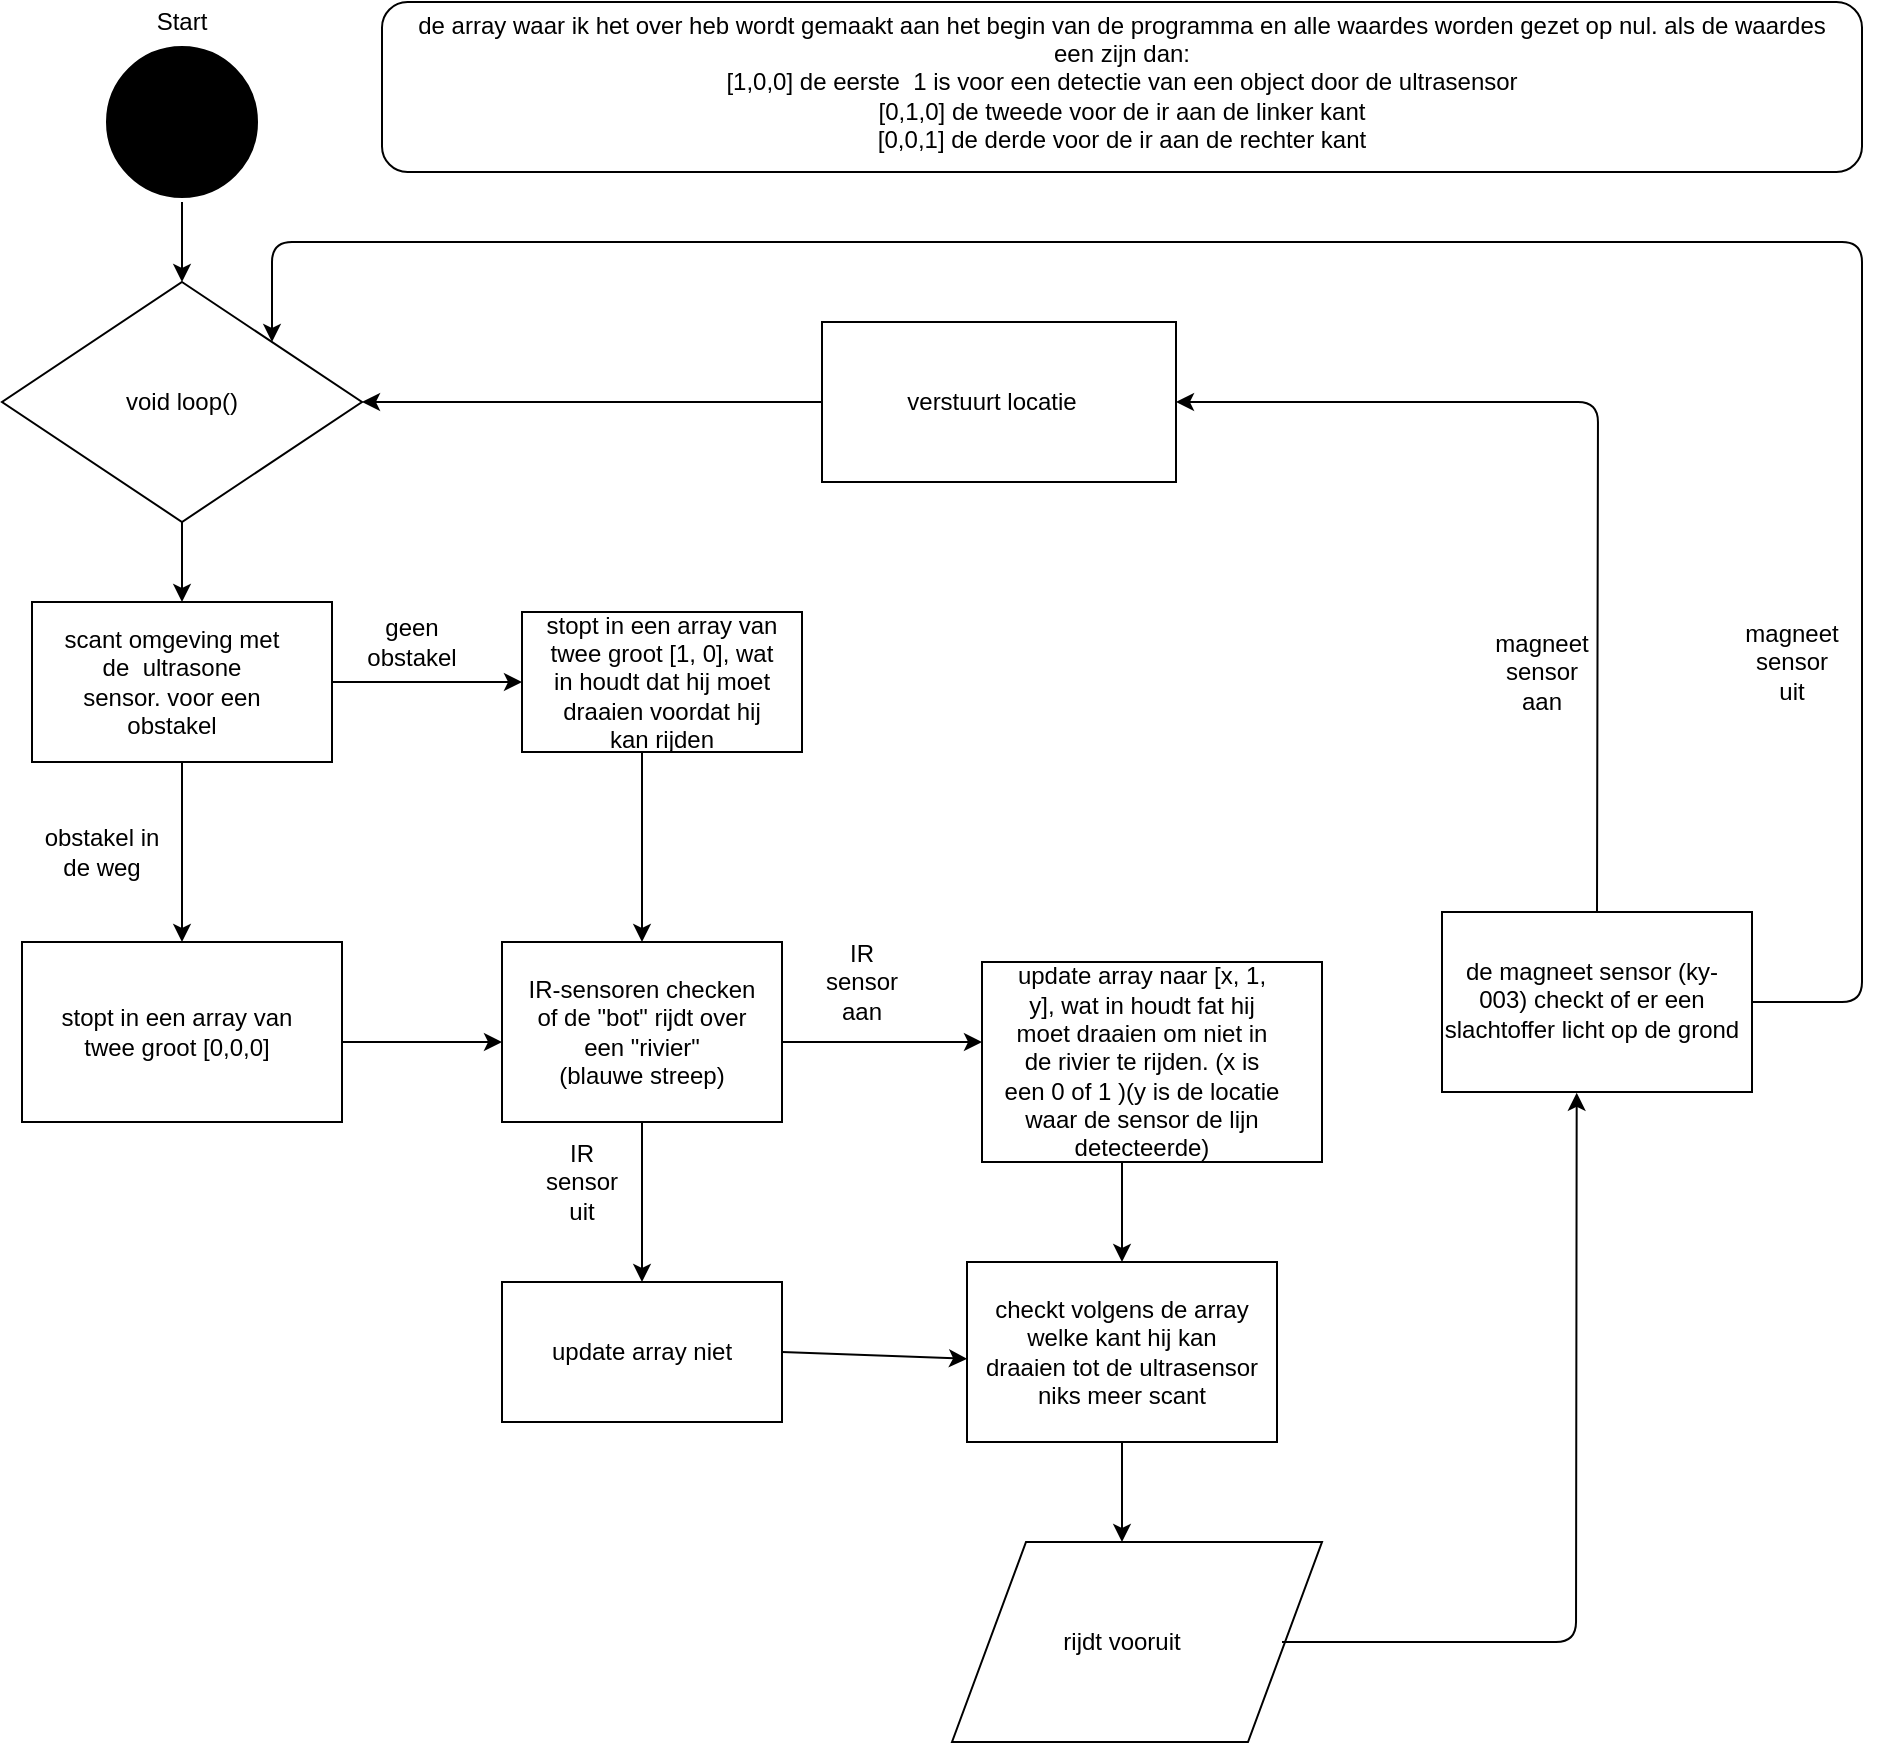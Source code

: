 <mxfile version="12.3.2" type="device" pages="1"><diagram id="A7_s60c7BUkVuhgphKgw" name="Page-1"><mxGraphModel dx="2091" dy="593" grid="1" gridSize="10" guides="1" tooltips="1" connect="1" arrows="1" fold="1" page="1" pageScale="1" pageWidth="827" pageHeight="1169" math="0" shadow="0"><root><mxCell id="0"/><mxCell id="1" parent="0"/><mxCell id="CUDDQpZJSzYY24JkD_cU-62" value="" style="shape=parallelogram;perimeter=parallelogramPerimeter;whiteSpace=wrap;html=1;strokeColor=#000000;strokeWidth=1;fillColor=#FFFFFF;" parent="1" vertex="1"><mxGeometry x="-335" y="790" width="185" height="100" as="geometry"/></mxCell><mxCell id="CUDDQpZJSzYY24JkD_cU-1" value="" style="ellipse;whiteSpace=wrap;html=1;aspect=fixed;fillColor=#000000;strokeColor=#FFFFFF;strokeWidth=4;" parent="1" vertex="1"><mxGeometry x="-760" y="40" width="80" height="80" as="geometry"/></mxCell><mxCell id="CUDDQpZJSzYY24JkD_cU-3" value="Start" style="text;html=1;strokeColor=none;fillColor=none;align=center;verticalAlign=middle;whiteSpace=wrap;rounded=0;" parent="1" vertex="1"><mxGeometry x="-740" y="20" width="40" height="20" as="geometry"/></mxCell><mxCell id="CUDDQpZJSzYY24JkD_cU-5" value="" style="endArrow=classic;html=1;exitX=0.5;exitY=1;exitDx=0;exitDy=0;" parent="1" source="CUDDQpZJSzYY24JkD_cU-1" edge="1"><mxGeometry width="50" height="50" relative="1" as="geometry"><mxPoint x="-760" y="230" as="sourcePoint"/><mxPoint x="-720" y="160" as="targetPoint"/></mxGeometry></mxCell><mxCell id="CUDDQpZJSzYY24JkD_cU-8" value="" style="rhombus;whiteSpace=wrap;html=1;strokeColor=#000000;strokeWidth=1;fillColor=#FFFFFF;" parent="1" vertex="1"><mxGeometry x="-810" y="160" width="180" height="120" as="geometry"/></mxCell><mxCell id="CUDDQpZJSzYY24JkD_cU-9" value="void loop()" style="text;html=1;strokeColor=none;fillColor=none;align=center;verticalAlign=middle;whiteSpace=wrap;rounded=0;" parent="1" vertex="1"><mxGeometry x="-770" y="200" width="100" height="40" as="geometry"/></mxCell><mxCell id="CUDDQpZJSzYY24JkD_cU-10" value="" style="endArrow=classic;html=1;entryX=1;entryY=0.5;entryDx=0;entryDy=0;" parent="1" target="CUDDQpZJSzYY24JkD_cU-8" edge="1"><mxGeometry width="50" height="50" relative="1" as="geometry"><mxPoint x="-400" y="220" as="sourcePoint"/><mxPoint x="-560" y="292.727" as="targetPoint"/></mxGeometry></mxCell><mxCell id="CUDDQpZJSzYY24JkD_cU-12" value="" style="rounded=0;whiteSpace=wrap;html=1;strokeColor=#000000;strokeWidth=1;fillColor=#FFFFFF;" parent="1" vertex="1"><mxGeometry x="-400" y="180" width="177" height="80" as="geometry"/></mxCell><mxCell id="CUDDQpZJSzYY24JkD_cU-13" value="verstuurt locatie" style="text;html=1;strokeColor=none;fillColor=none;align=center;verticalAlign=middle;whiteSpace=wrap;rounded=0;" parent="1" vertex="1"><mxGeometry x="-400" y="185" width="170" height="70" as="geometry"/></mxCell><mxCell id="CUDDQpZJSzYY24JkD_cU-14" value="" style="endArrow=classic;html=1;" parent="1" edge="1"><mxGeometry width="50" height="50" relative="1" as="geometry"><mxPoint x="-720" y="280" as="sourcePoint"/><mxPoint x="-720" y="320" as="targetPoint"/></mxGeometry></mxCell><mxCell id="CUDDQpZJSzYY24JkD_cU-15" value="" style="rounded=0;whiteSpace=wrap;html=1;strokeColor=#000000;strokeWidth=1;fillColor=#FFFFFF;" parent="1" vertex="1"><mxGeometry x="-795" y="320" width="150" height="80" as="geometry"/></mxCell><mxCell id="CUDDQpZJSzYY24JkD_cU-16" value="" style="endArrow=classic;html=1;exitX=0.5;exitY=1;exitDx=0;exitDy=0;" parent="1" source="CUDDQpZJSzYY24JkD_cU-15" target="CUDDQpZJSzYY24JkD_cU-18" edge="1"><mxGeometry width="50" height="50" relative="1" as="geometry"><mxPoint x="-810" y="470" as="sourcePoint"/><mxPoint x="-720" y="520" as="targetPoint"/></mxGeometry></mxCell><mxCell id="CUDDQpZJSzYY24JkD_cU-18" value="" style="rounded=0;whiteSpace=wrap;html=1;" parent="1" vertex="1"><mxGeometry x="-800" y="490" width="160" height="90" as="geometry"/></mxCell><mxCell id="CUDDQpZJSzYY24JkD_cU-19" value="scant omgeving met de&amp;nbsp; ultrasone sensor. voor een obstakel" style="text;html=1;strokeColor=none;fillColor=none;align=center;verticalAlign=middle;whiteSpace=wrap;rounded=0;" parent="1" vertex="1"><mxGeometry x="-780" y="320" width="110" height="80" as="geometry"/></mxCell><mxCell id="CUDDQpZJSzYY24JkD_cU-20" value="" style="endArrow=classic;html=1;" parent="1" target="CUDDQpZJSzYY24JkD_cU-21" edge="1"><mxGeometry width="50" height="50" relative="1" as="geometry"><mxPoint x="-645" y="360" as="sourcePoint"/><mxPoint x="-560" y="360" as="targetPoint"/><Array as="points"/></mxGeometry></mxCell><mxCell id="CUDDQpZJSzYY24JkD_cU-21" value="" style="rounded=0;whiteSpace=wrap;html=1;" parent="1" vertex="1"><mxGeometry x="-550" y="325" width="140" height="70" as="geometry"/></mxCell><mxCell id="CUDDQpZJSzYY24JkD_cU-22" value="obstakel in de weg" style="text;html=1;strokeColor=none;fillColor=none;align=center;verticalAlign=middle;whiteSpace=wrap;rounded=0;" parent="1" vertex="1"><mxGeometry x="-795" y="430" width="70" height="30" as="geometry"/></mxCell><mxCell id="CUDDQpZJSzYY24JkD_cU-23" value="geen obstakel" style="text;html=1;strokeColor=none;fillColor=none;align=center;verticalAlign=middle;whiteSpace=wrap;rounded=0;" parent="1" vertex="1"><mxGeometry x="-640" y="325" width="70" height="30" as="geometry"/></mxCell><mxCell id="CUDDQpZJSzYY24JkD_cU-25" value="stopt in een array van twee groot [1, 0], wat in houdt dat hij moet draaien voordat hij kan rijden" style="text;html=1;strokeColor=none;fillColor=none;align=center;verticalAlign=middle;whiteSpace=wrap;rounded=0;" parent="1" vertex="1"><mxGeometry x="-540" y="330" width="120" height="60" as="geometry"/></mxCell><mxCell id="CUDDQpZJSzYY24JkD_cU-26" value="stopt in een array van twee groot [0,0,0]" style="text;html=1;strokeColor=none;fillColor=none;align=center;verticalAlign=middle;whiteSpace=wrap;rounded=0;" parent="1" vertex="1"><mxGeometry x="-795" y="490" width="145" height="90" as="geometry"/></mxCell><mxCell id="CUDDQpZJSzYY24JkD_cU-27" value="" style="endArrow=classic;html=1;exitX=0.5;exitY=0;exitDx=0;exitDy=0;entryX=1;entryY=0.5;entryDx=0;entryDy=0;" parent="1" source="CUDDQpZJSzYY24JkD_cU-52" target="CUDDQpZJSzYY24JkD_cU-12" edge="1"><mxGeometry width="50" height="50" relative="1" as="geometry"><mxPoint x="-113" y="219.5" as="sourcePoint"/><mxPoint x="-203" y="219.547" as="targetPoint"/><Array as="points"><mxPoint x="-12" y="220"/></Array></mxGeometry></mxCell><mxCell id="CUDDQpZJSzYY24JkD_cU-31" value="" style="rounded=0;whiteSpace=wrap;html=1;strokeColor=#000000;strokeWidth=1;fillColor=#FFFFFF;" parent="1" vertex="1"><mxGeometry x="-560" y="490" width="140" height="90" as="geometry"/></mxCell><mxCell id="CUDDQpZJSzYY24JkD_cU-32" value="" style="endArrow=classic;html=1;entryX=0;entryY=0.556;entryDx=0;entryDy=0;entryPerimeter=0;" parent="1" target="CUDDQpZJSzYY24JkD_cU-31" edge="1"><mxGeometry width="50" height="50" relative="1" as="geometry"><mxPoint x="-640" y="540" as="sourcePoint"/><mxPoint x="-590" y="490" as="targetPoint"/></mxGeometry></mxCell><mxCell id="CUDDQpZJSzYY24JkD_cU-33" value="" style="endArrow=classic;html=1;entryX=0.5;entryY=0;entryDx=0;entryDy=0;" parent="1" target="CUDDQpZJSzYY24JkD_cU-31" edge="1"><mxGeometry width="50" height="50" relative="1" as="geometry"><mxPoint x="-490" y="394.5" as="sourcePoint"/><mxPoint x="-380" y="394.54" as="targetPoint"/></mxGeometry></mxCell><mxCell id="CUDDQpZJSzYY24JkD_cU-34" value="IR-sensoren checken of de &quot;bot&quot; rijdt over een &quot;rivier&quot;&lt;br&gt;(blauwe streep)" style="text;html=1;strokeColor=none;fillColor=none;align=center;verticalAlign=middle;whiteSpace=wrap;rounded=0;" parent="1" vertex="1"><mxGeometry x="-550" y="500" width="120" height="70" as="geometry"/></mxCell><mxCell id="CUDDQpZJSzYY24JkD_cU-35" value="" style="endArrow=classic;html=1;" parent="1" edge="1"><mxGeometry width="50" height="50" relative="1" as="geometry"><mxPoint x="-420" y="540" as="sourcePoint"/><mxPoint x="-320" y="540" as="targetPoint"/></mxGeometry></mxCell><mxCell id="CUDDQpZJSzYY24JkD_cU-36" value="" style="endArrow=classic;html=1;" parent="1" target="CUDDQpZJSzYY24JkD_cU-37" edge="1"><mxGeometry width="50" height="50" relative="1" as="geometry"><mxPoint x="-490" y="580" as="sourcePoint"/><mxPoint x="-490" y="660" as="targetPoint"/></mxGeometry></mxCell><mxCell id="CUDDQpZJSzYY24JkD_cU-37" value="" style="rounded=0;whiteSpace=wrap;html=1;" parent="1" vertex="1"><mxGeometry x="-560" y="660" width="140" height="70" as="geometry"/></mxCell><mxCell id="CUDDQpZJSzYY24JkD_cU-38" value="" style="rounded=0;whiteSpace=wrap;html=1;" parent="1" vertex="1"><mxGeometry x="-320" y="500" width="170" height="100" as="geometry"/></mxCell><mxCell id="CUDDQpZJSzYY24JkD_cU-39" value="IR sensor uit" style="text;html=1;strokeColor=none;fillColor=none;align=center;verticalAlign=middle;whiteSpace=wrap;rounded=0;" parent="1" vertex="1"><mxGeometry x="-540" y="600" width="40" height="20" as="geometry"/></mxCell><mxCell id="CUDDQpZJSzYY24JkD_cU-40" value="IR sensor aan" style="text;html=1;strokeColor=none;fillColor=none;align=center;verticalAlign=middle;whiteSpace=wrap;rounded=0;" parent="1" vertex="1"><mxGeometry x="-400" y="500" width="40" height="20" as="geometry"/></mxCell><mxCell id="CUDDQpZJSzYY24JkD_cU-41" value="update array niet" style="text;html=1;strokeColor=none;fillColor=none;align=center;verticalAlign=middle;whiteSpace=wrap;rounded=0;" parent="1" vertex="1"><mxGeometry x="-560" y="670" width="140" height="50" as="geometry"/></mxCell><mxCell id="CUDDQpZJSzYY24JkD_cU-42" value="update array naar [x, 1, y], wat in houdt fat hij moet draaien om niet in de rivier te rijden. (x is een 0 of 1 )(y is de locatie waar de sensor de lijn detecteerde)" style="text;html=1;strokeColor=none;fillColor=none;align=center;verticalAlign=middle;whiteSpace=wrap;rounded=0;" parent="1" vertex="1"><mxGeometry x="-310" y="530" width="140" height="40" as="geometry"/></mxCell><mxCell id="CUDDQpZJSzYY24JkD_cU-43" value="" style="rounded=0;whiteSpace=wrap;html=1;strokeColor=#000000;strokeWidth=1;fillColor=#FFFFFF;" parent="1" vertex="1"><mxGeometry x="-327.5" y="650" width="155" height="90" as="geometry"/></mxCell><mxCell id="CUDDQpZJSzYY24JkD_cU-44" value="" style="endArrow=classic;html=1;entryX=0;entryY=0.538;entryDx=0;entryDy=0;entryPerimeter=0;" parent="1" target="CUDDQpZJSzYY24JkD_cU-43" edge="1"><mxGeometry width="50" height="50" relative="1" as="geometry"><mxPoint x="-420" y="695" as="sourcePoint"/><mxPoint x="-370" y="645" as="targetPoint"/></mxGeometry></mxCell><mxCell id="CUDDQpZJSzYY24JkD_cU-45" value="" style="endArrow=classic;html=1;entryX=0.5;entryY=0;entryDx=0;entryDy=0;" parent="1" target="CUDDQpZJSzYY24JkD_cU-43" edge="1"><mxGeometry width="50" height="50" relative="1" as="geometry"><mxPoint x="-250" y="600" as="sourcePoint"/><mxPoint x="-200" y="520" as="targetPoint"/></mxGeometry></mxCell><mxCell id="CUDDQpZJSzYY24JkD_cU-46" value="checkt volgens de array welke kant hij kan draaien tot de ultrasensor niks meer scant" style="text;html=1;strokeColor=none;fillColor=none;align=center;verticalAlign=middle;whiteSpace=wrap;rounded=0;" parent="1" vertex="1"><mxGeometry x="-320" y="660" width="140" height="70" as="geometry"/></mxCell><mxCell id="CUDDQpZJSzYY24JkD_cU-47" value="" style="endArrow=classic;html=1;" parent="1" edge="1"><mxGeometry width="50" height="50" relative="1" as="geometry"><mxPoint x="-250" y="740" as="sourcePoint"/><mxPoint x="-250" y="790" as="targetPoint"/></mxGeometry></mxCell><mxCell id="CUDDQpZJSzYY24JkD_cU-51" value="rijdt vooruit" style="text;html=1;strokeColor=none;fillColor=none;align=center;verticalAlign=middle;whiteSpace=wrap;rounded=0;" parent="1" vertex="1"><mxGeometry x="-330" y="805" width="160" height="70" as="geometry"/></mxCell><mxCell id="CUDDQpZJSzYY24JkD_cU-52" value="" style="rounded=0;whiteSpace=wrap;html=1;strokeColor=#000000;strokeWidth=1;fillColor=#FFFFFF;" parent="1" vertex="1"><mxGeometry x="-90" y="475" width="155" height="90" as="geometry"/></mxCell><mxCell id="CUDDQpZJSzYY24JkD_cU-54" value="" style="endArrow=classic;html=1;entryX=0.449;entryY=1.066;entryDx=0;entryDy=0;entryPerimeter=0;" parent="1" source="CUDDQpZJSzYY24JkD_cU-51" target="CUDDQpZJSzYY24JkD_cU-56" edge="1"><mxGeometry width="50" height="50" relative="1" as="geometry"><mxPoint x="-114.5" y="720" as="sourcePoint"/><mxPoint x="-64.5" y="670" as="targetPoint"/><Array as="points"><mxPoint x="-23" y="840"/></Array></mxGeometry></mxCell><mxCell id="CUDDQpZJSzYY24JkD_cU-56" value="de magneet sensor (ky-003) checkt of er een slachtoffer licht op de grond" style="text;html=1;strokeColor=none;fillColor=none;align=center;verticalAlign=middle;whiteSpace=wrap;rounded=0;" parent="1" vertex="1"><mxGeometry x="-90" y="478" width="150" height="82" as="geometry"/></mxCell><mxCell id="CUDDQpZJSzYY24JkD_cU-59" value="" style="endArrow=classic;html=1;entryX=1;entryY=0;entryDx=0;entryDy=0;" parent="1" target="CUDDQpZJSzYY24JkD_cU-8" edge="1"><mxGeometry width="50" height="50" relative="1" as="geometry"><mxPoint x="65" y="520" as="sourcePoint"/><mxPoint x="115" y="470" as="targetPoint"/><Array as="points"><mxPoint x="120" y="520"/><mxPoint x="120" y="140"/><mxPoint x="-675" y="140"/></Array></mxGeometry></mxCell><mxCell id="CUDDQpZJSzYY24JkD_cU-60" value="magneet sensor aan" style="text;html=1;strokeColor=none;fillColor=none;align=center;verticalAlign=middle;whiteSpace=wrap;rounded=0;" parent="1" vertex="1"><mxGeometry x="-60" y="345" width="40" height="20" as="geometry"/></mxCell><mxCell id="CUDDQpZJSzYY24JkD_cU-61" value="magneet sensor uit" style="text;html=1;strokeColor=none;fillColor=none;align=center;verticalAlign=middle;whiteSpace=wrap;rounded=0;" parent="1" vertex="1"><mxGeometry x="65" y="340" width="40" height="20" as="geometry"/></mxCell><mxCell id="CUDDQpZJSzYY24JkD_cU-63" value="" style="rounded=1;whiteSpace=wrap;html=1;strokeColor=#000000;strokeWidth=1;fillColor=#FFFFFF;" parent="1" vertex="1"><mxGeometry x="-620" y="20" width="740" height="85" as="geometry"/></mxCell><mxCell id="CUDDQpZJSzYY24JkD_cU-64" value="de array waar ik het over heb wordt gemaakt aan het begin van de programma en alle waardes worden gezet op nul. als de waardes een zijn dan:&lt;br&gt;[1,0,0] de eerste&amp;nbsp; 1 is voor een detectie van een object door de ultrasensor&lt;br&gt;[0,1,0] de tweede voor de ir aan de linker kant&lt;br&gt;[0,0,1] de derde voor de ir aan de rechter kant" style="text;html=1;strokeColor=none;fillColor=none;align=center;verticalAlign=middle;whiteSpace=wrap;rounded=0;" parent="1" vertex="1"><mxGeometry x="-610" y="40" width="720" height="40" as="geometry"/></mxCell></root></mxGraphModel></diagram></mxfile>
